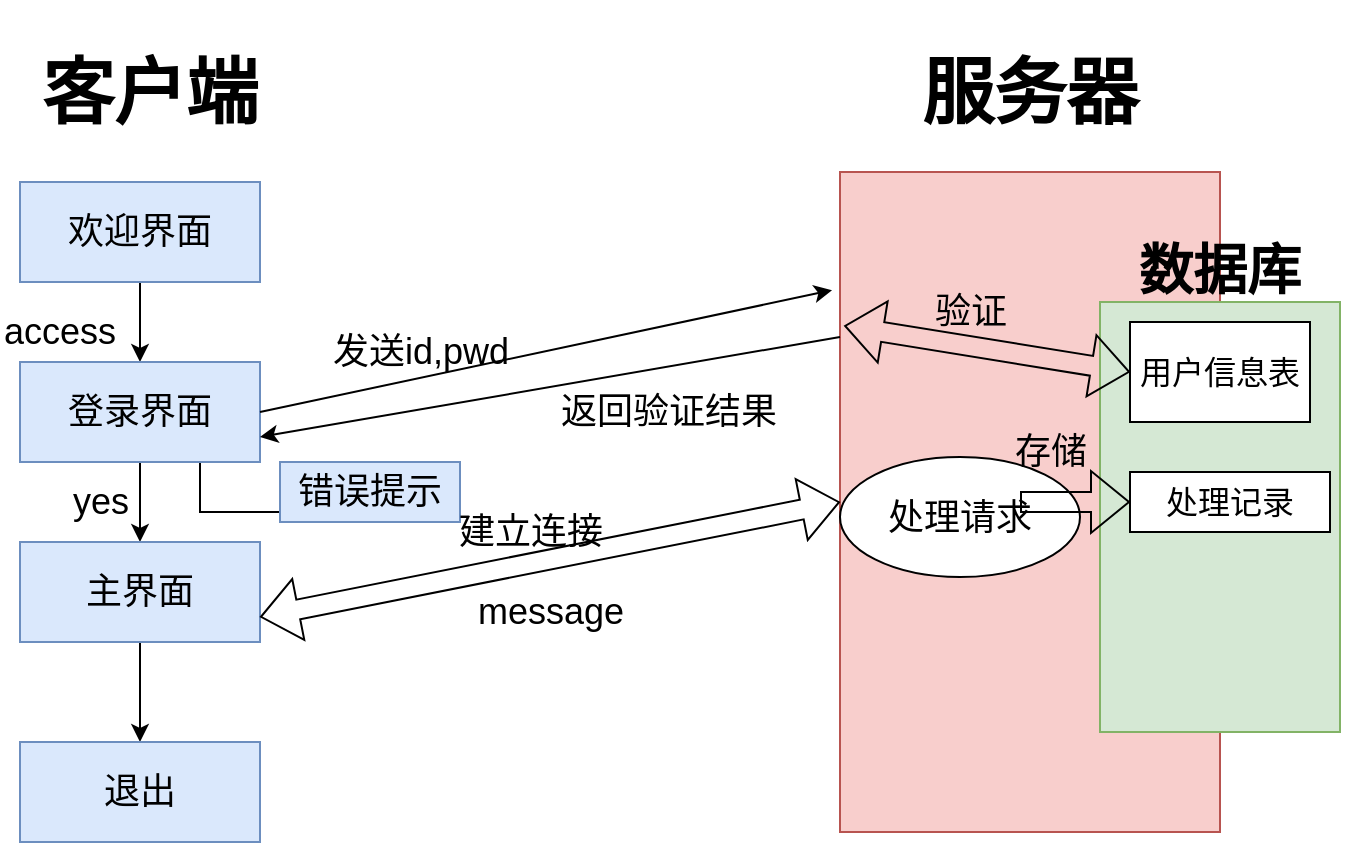 <mxfile version="16.0.3" type="device"><diagram id="dRXc02Iqw1qq_lsgI37J" name="Page-1"><mxGraphModel dx="1001" dy="615" grid="1" gridSize="10" guides="1" tooltips="1" connect="1" arrows="1" fold="1" page="1" pageScale="1" pageWidth="827" pageHeight="1169" math="0" shadow="0"><root><mxCell id="0"/><mxCell id="1" parent="0"/><mxCell id="ffThyeNnAzrnlUkjNq_K-4" style="edgeStyle=orthogonalEdgeStyle;rounded=0;orthogonalLoop=1;jettySize=auto;html=1;exitX=0.5;exitY=1;exitDx=0;exitDy=0;entryX=0.5;entryY=0;entryDx=0;entryDy=0;fontSize=18;" edge="1" parent="1" source="ffThyeNnAzrnlUkjNq_K-1" target="ffThyeNnAzrnlUkjNq_K-3"><mxGeometry relative="1" as="geometry"/></mxCell><mxCell id="ffThyeNnAzrnlUkjNq_K-1" value="&lt;font style=&quot;font-size: 18px&quot;&gt;欢迎界面&lt;/font&gt;" style="rounded=0;whiteSpace=wrap;html=1;fillColor=#dae8fc;strokeColor=#6c8ebf;" vertex="1" parent="1"><mxGeometry x="90" y="100" width="120" height="50" as="geometry"/></mxCell><mxCell id="ffThyeNnAzrnlUkjNq_K-2" value="&lt;h1&gt;&lt;b&gt;客户端&lt;/b&gt;&lt;/h1&gt;" style="text;html=1;strokeColor=none;fillColor=none;align=center;verticalAlign=middle;whiteSpace=wrap;rounded=0;fontSize=18;" vertex="1" parent="1"><mxGeometry x="90" y="30" width="130" height="50" as="geometry"/></mxCell><mxCell id="ffThyeNnAzrnlUkjNq_K-16" style="edgeStyle=orthogonalEdgeStyle;rounded=0;orthogonalLoop=1;jettySize=auto;html=1;exitX=0.5;exitY=1;exitDx=0;exitDy=0;entryX=0.5;entryY=0;entryDx=0;entryDy=0;fontSize=18;" edge="1" parent="1" source="ffThyeNnAzrnlUkjNq_K-3" target="ffThyeNnAzrnlUkjNq_K-6"><mxGeometry relative="1" as="geometry"/></mxCell><mxCell id="ffThyeNnAzrnlUkjNq_K-19" style="edgeStyle=orthogonalEdgeStyle;rounded=0;orthogonalLoop=1;jettySize=auto;html=1;exitX=0.75;exitY=1;exitDx=0;exitDy=0;fontSize=18;entryX=0;entryY=0.5;entryDx=0;entryDy=0;" edge="1" parent="1" source="ffThyeNnAzrnlUkjNq_K-3" target="ffThyeNnAzrnlUkjNq_K-21"><mxGeometry relative="1" as="geometry"><mxPoint x="270" y="290" as="targetPoint"/><Array as="points"><mxPoint x="180" y="265"/><mxPoint x="260" y="265"/></Array></mxGeometry></mxCell><mxCell id="ffThyeNnAzrnlUkjNq_K-3" value="&lt;font style=&quot;font-size: 18px&quot;&gt;登录界面&lt;/font&gt;" style="rounded=0;whiteSpace=wrap;html=1;fillColor=#dae8fc;strokeColor=#6c8ebf;" vertex="1" parent="1"><mxGeometry x="90" y="190" width="120" height="50" as="geometry"/></mxCell><mxCell id="ffThyeNnAzrnlUkjNq_K-5" value="access" style="text;html=1;strokeColor=none;fillColor=none;align=center;verticalAlign=middle;whiteSpace=wrap;rounded=0;fontSize=18;" vertex="1" parent="1"><mxGeometry x="80" y="160" width="60" height="30" as="geometry"/></mxCell><mxCell id="ffThyeNnAzrnlUkjNq_K-51" style="edgeStyle=orthogonalEdgeStyle;rounded=0;orthogonalLoop=1;jettySize=auto;html=1;fontSize=16;" edge="1" parent="1" source="ffThyeNnAzrnlUkjNq_K-6"><mxGeometry relative="1" as="geometry"><mxPoint x="150" y="380" as="targetPoint"/></mxGeometry></mxCell><mxCell id="ffThyeNnAzrnlUkjNq_K-6" value="&lt;span style=&quot;font-size: 18px&quot;&gt;主界面&lt;br&gt;&lt;/span&gt;" style="rounded=0;whiteSpace=wrap;html=1;fillColor=#dae8fc;strokeColor=#6c8ebf;" vertex="1" parent="1"><mxGeometry x="90" y="280" width="120" height="50" as="geometry"/></mxCell><mxCell id="ffThyeNnAzrnlUkjNq_K-9" value="" style="rounded=0;whiteSpace=wrap;html=1;fontSize=18;fillColor=#f8cecc;strokeColor=#b85450;" vertex="1" parent="1"><mxGeometry x="500" y="95" width="190" height="330" as="geometry"/></mxCell><mxCell id="ffThyeNnAzrnlUkjNq_K-10" value="&lt;h1&gt;&lt;b&gt;服务器&lt;/b&gt;&lt;/h1&gt;" style="text;html=1;strokeColor=none;fillColor=none;align=center;verticalAlign=middle;whiteSpace=wrap;rounded=0;fontSize=18;" vertex="1" parent="1"><mxGeometry x="530" y="30" width="130" height="50" as="geometry"/></mxCell><mxCell id="ffThyeNnAzrnlUkjNq_K-12" value="发送id,pwd" style="text;html=1;align=center;verticalAlign=middle;resizable=0;points=[];autosize=1;strokeColor=none;fillColor=none;fontSize=18;" vertex="1" parent="1"><mxGeometry x="240" y="170" width="100" height="30" as="geometry"/></mxCell><mxCell id="ffThyeNnAzrnlUkjNq_K-13" value="" style="endArrow=classic;html=1;rounded=0;fontSize=18;exitX=1;exitY=0.5;exitDx=0;exitDy=0;entryX=-0.021;entryY=0.179;entryDx=0;entryDy=0;entryPerimeter=0;" edge="1" parent="1" source="ffThyeNnAzrnlUkjNq_K-3" target="ffThyeNnAzrnlUkjNq_K-9"><mxGeometry width="50" height="50" relative="1" as="geometry"><mxPoint x="390" y="280" as="sourcePoint"/><mxPoint x="440" y="230" as="targetPoint"/><Array as="points"/></mxGeometry></mxCell><mxCell id="ffThyeNnAzrnlUkjNq_K-14" value="" style="endArrow=classic;html=1;rounded=0;fontSize=18;exitX=0;exitY=0.25;exitDx=0;exitDy=0;entryX=1;entryY=0.75;entryDx=0;entryDy=0;" edge="1" parent="1" source="ffThyeNnAzrnlUkjNq_K-9" target="ffThyeNnAzrnlUkjNq_K-3"><mxGeometry width="50" height="50" relative="1" as="geometry"><mxPoint x="220" y="225" as="sourcePoint"/><mxPoint x="340" y="360" as="targetPoint"/></mxGeometry></mxCell><mxCell id="ffThyeNnAzrnlUkjNq_K-15" value="返回验证结果" style="text;html=1;align=center;verticalAlign=middle;resizable=0;points=[];autosize=1;strokeColor=none;fillColor=none;fontSize=18;" vertex="1" parent="1"><mxGeometry x="354" y="200" width="120" height="30" as="geometry"/></mxCell><mxCell id="ffThyeNnAzrnlUkjNq_K-17" value="yes" style="text;html=1;align=center;verticalAlign=middle;resizable=0;points=[];autosize=1;strokeColor=none;fillColor=none;fontSize=18;" vertex="1" parent="1"><mxGeometry x="110" y="245" width="40" height="30" as="geometry"/></mxCell><mxCell id="ffThyeNnAzrnlUkjNq_K-21" value="&lt;font style=&quot;font-size: 18px&quot;&gt;错误提示&lt;/font&gt;" style="rounded=0;whiteSpace=wrap;html=1;fillColor=#dae8fc;strokeColor=#6c8ebf;" vertex="1" parent="1"><mxGeometry x="220" y="240" width="90" height="30" as="geometry"/></mxCell><mxCell id="ffThyeNnAzrnlUkjNq_K-23" value="" style="rounded=0;whiteSpace=wrap;html=1;fontSize=18;fillColor=#d5e8d4;strokeColor=#82b366;" vertex="1" parent="1"><mxGeometry x="630" y="160" width="120" height="215" as="geometry"/></mxCell><mxCell id="ffThyeNnAzrnlUkjNq_K-24" value="&lt;h2&gt;&lt;b&gt;数据库&lt;/b&gt;&lt;/h2&gt;" style="text;html=1;strokeColor=none;fillColor=none;align=center;verticalAlign=middle;whiteSpace=wrap;rounded=0;fontSize=18;" vertex="1" parent="1"><mxGeometry x="625" y="120" width="130" height="50" as="geometry"/></mxCell><mxCell id="ffThyeNnAzrnlUkjNq_K-32" value="" style="shape=flexArrow;endArrow=classic;startArrow=classic;html=1;rounded=0;fontSize=18;entryX=0.011;entryY=0.233;entryDx=0;entryDy=0;entryPerimeter=0;exitX=0;exitY=0.5;exitDx=0;exitDy=0;" edge="1" parent="1" source="ffThyeNnAzrnlUkjNq_K-46" target="ffThyeNnAzrnlUkjNq_K-9"><mxGeometry width="100" height="100" relative="1" as="geometry"><mxPoint x="340" y="400" as="sourcePoint"/><mxPoint x="440" y="300" as="targetPoint"/></mxGeometry></mxCell><mxCell id="ffThyeNnAzrnlUkjNq_K-33" value="验证" style="text;html=1;align=center;verticalAlign=middle;resizable=0;points=[];autosize=1;strokeColor=none;fillColor=none;fontSize=18;" vertex="1" parent="1"><mxGeometry x="540" y="150" width="50" height="30" as="geometry"/></mxCell><mxCell id="ffThyeNnAzrnlUkjNq_K-34" value="" style="shape=flexArrow;endArrow=classic;startArrow=classic;html=1;rounded=0;fontSize=18;entryX=0;entryY=0.5;entryDx=0;entryDy=0;exitX=1;exitY=0.75;exitDx=0;exitDy=0;" edge="1" parent="1" source="ffThyeNnAzrnlUkjNq_K-6" target="ffThyeNnAzrnlUkjNq_K-9"><mxGeometry width="100" height="100" relative="1" as="geometry"><mxPoint x="320" y="390" as="sourcePoint"/><mxPoint x="420" y="290" as="targetPoint"/></mxGeometry></mxCell><mxCell id="ffThyeNnAzrnlUkjNq_K-35" value="建立连接" style="text;html=1;align=center;verticalAlign=middle;resizable=0;points=[];autosize=1;strokeColor=none;fillColor=none;fontSize=18;" vertex="1" parent="1"><mxGeometry x="300" y="260" width="90" height="30" as="geometry"/></mxCell><mxCell id="ffThyeNnAzrnlUkjNq_K-36" value="message" style="text;html=1;align=center;verticalAlign=middle;resizable=0;points=[];autosize=1;strokeColor=none;fillColor=none;fontSize=18;" vertex="1" parent="1"><mxGeometry x="310" y="300" width="90" height="30" as="geometry"/></mxCell><mxCell id="ffThyeNnAzrnlUkjNq_K-41" value="处理请求" style="ellipse;whiteSpace=wrap;html=1;fontSize=18;" vertex="1" parent="1"><mxGeometry x="500" y="237.5" width="120" height="60" as="geometry"/></mxCell><mxCell id="ffThyeNnAzrnlUkjNq_K-42" value="" style="shape=flexArrow;endArrow=classic;html=1;rounded=0;fontSize=18;exitX=0.75;exitY=0.375;exitDx=0;exitDy=0;exitPerimeter=0;" edge="1" parent="1" source="ffThyeNnAzrnlUkjNq_K-41" target="ffThyeNnAzrnlUkjNq_K-47"><mxGeometry width="50" height="50" relative="1" as="geometry"><mxPoint x="404" y="475" as="sourcePoint"/><mxPoint x="680" y="260" as="targetPoint"/></mxGeometry></mxCell><mxCell id="ffThyeNnAzrnlUkjNq_K-45" value="存储" style="text;html=1;align=center;verticalAlign=middle;resizable=0;points=[];autosize=1;strokeColor=none;fillColor=none;fontSize=18;" vertex="1" parent="1"><mxGeometry x="580" y="220" width="50" height="30" as="geometry"/></mxCell><mxCell id="ffThyeNnAzrnlUkjNq_K-46" value="&lt;font style=&quot;font-size: 16px&quot;&gt;用户信息表&lt;/font&gt;" style="rounded=0;whiteSpace=wrap;html=1;fontSize=18;" vertex="1" parent="1"><mxGeometry x="645" y="170" width="90" height="50" as="geometry"/></mxCell><mxCell id="ffThyeNnAzrnlUkjNq_K-47" value="处理记录" style="rounded=0;whiteSpace=wrap;html=1;fontSize=16;" vertex="1" parent="1"><mxGeometry x="645" y="245" width="100" height="30" as="geometry"/></mxCell><mxCell id="ffThyeNnAzrnlUkjNq_K-52" value="&lt;span style=&quot;font-size: 18px&quot;&gt;退出&lt;br&gt;&lt;/span&gt;" style="rounded=0;whiteSpace=wrap;html=1;fillColor=#dae8fc;strokeColor=#6c8ebf;" vertex="1" parent="1"><mxGeometry x="90" y="380" width="120" height="50" as="geometry"/></mxCell></root></mxGraphModel></diagram></mxfile>